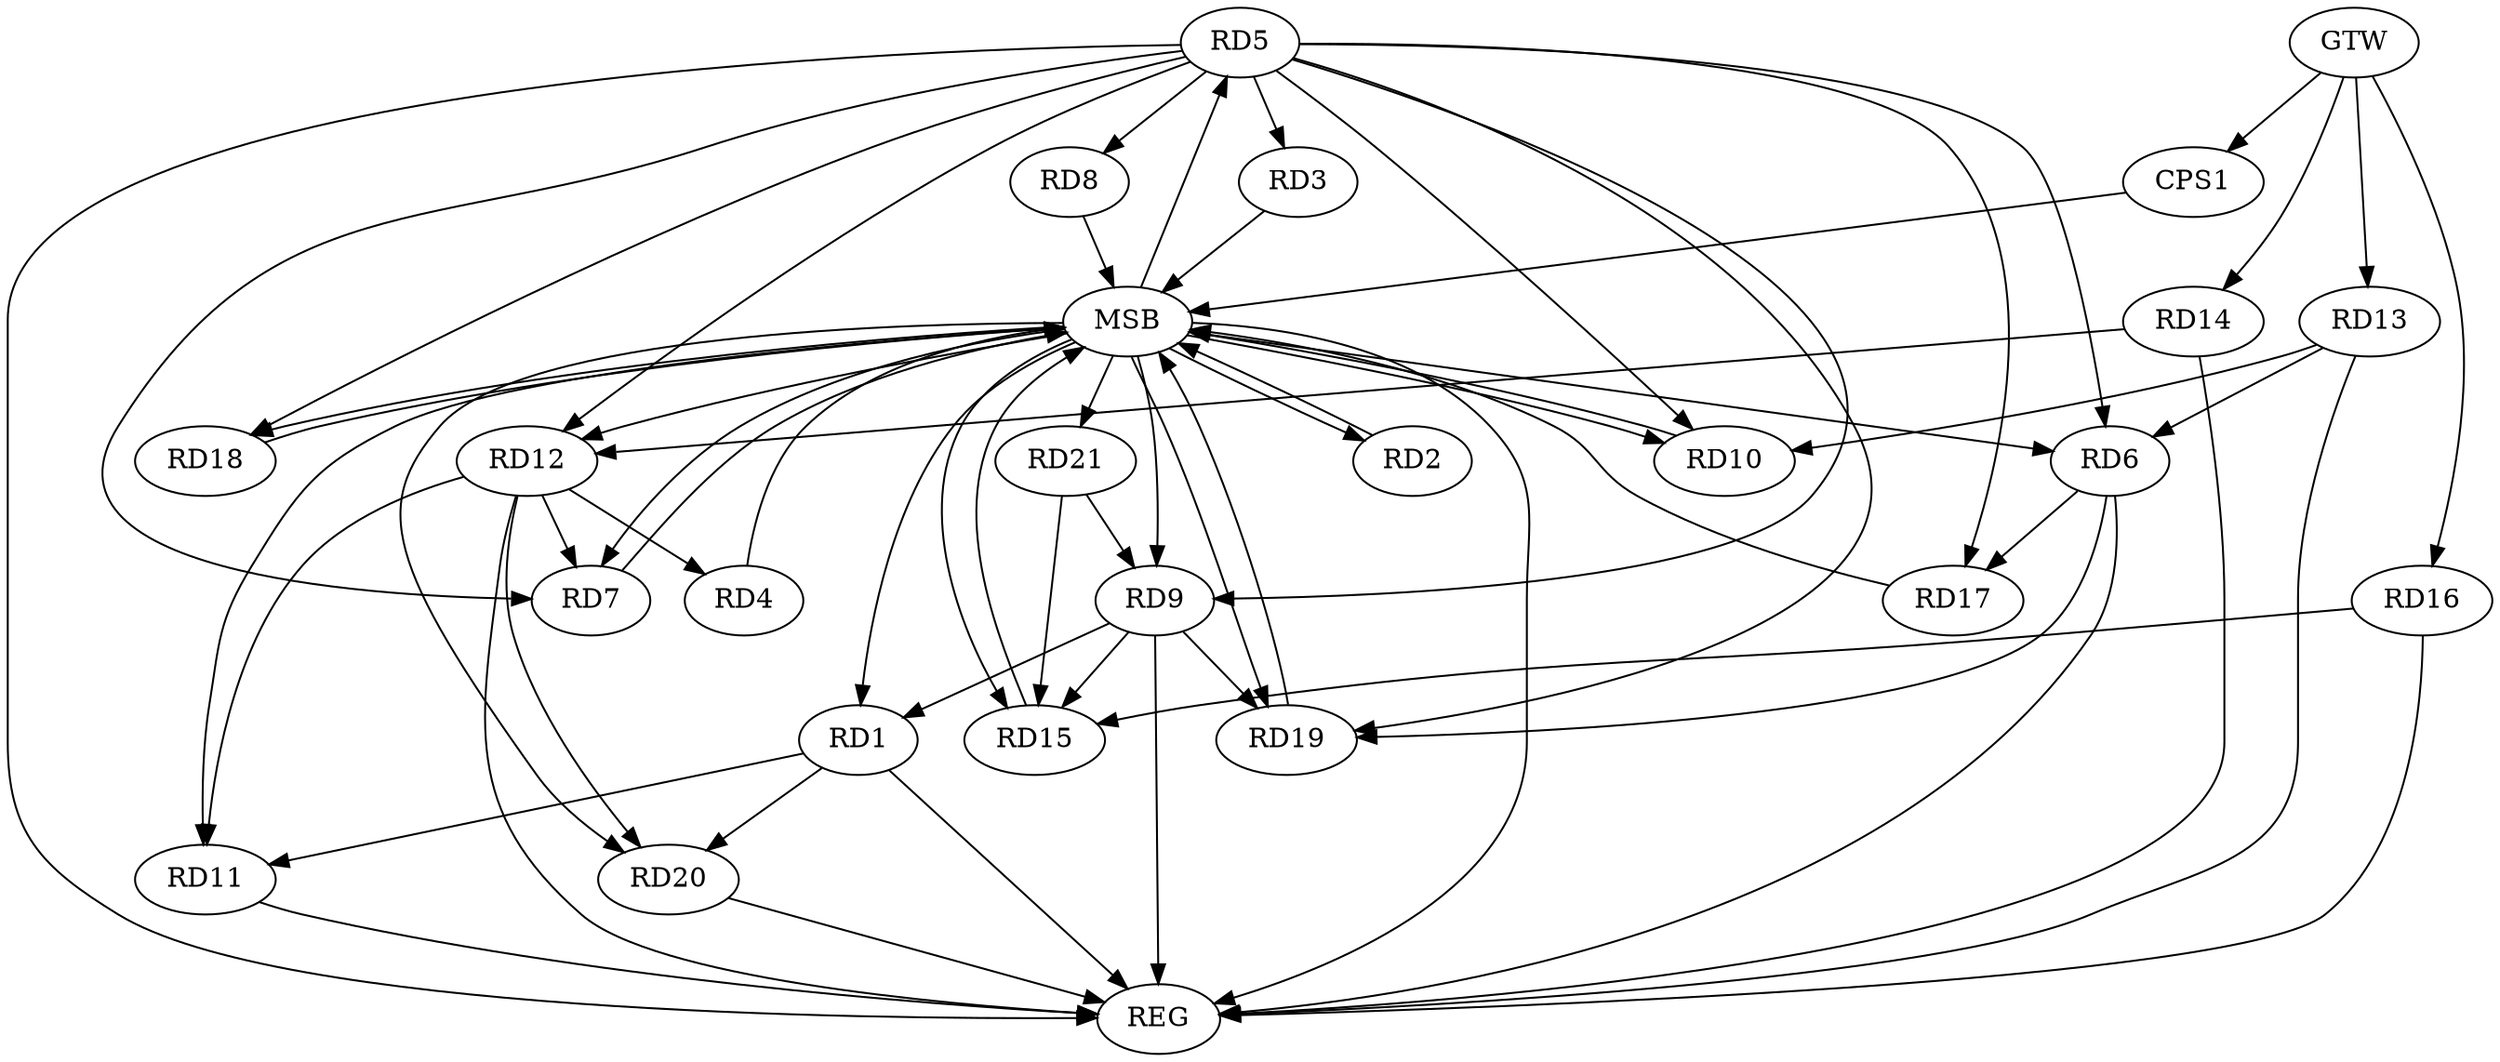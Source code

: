 strict digraph G {
  RD1 [ label="RD1" ];
  RD2 [ label="RD2" ];
  RD3 [ label="RD3" ];
  RD4 [ label="RD4" ];
  RD5 [ label="RD5" ];
  RD6 [ label="RD6" ];
  RD7 [ label="RD7" ];
  RD8 [ label="RD8" ];
  RD9 [ label="RD9" ];
  RD10 [ label="RD10" ];
  RD11 [ label="RD11" ];
  RD12 [ label="RD12" ];
  RD13 [ label="RD13" ];
  RD14 [ label="RD14" ];
  RD15 [ label="RD15" ];
  RD16 [ label="RD16" ];
  RD17 [ label="RD17" ];
  RD18 [ label="RD18" ];
  RD19 [ label="RD19" ];
  RD20 [ label="RD20" ];
  RD21 [ label="RD21" ];
  CPS1 [ label="CPS1" ];
  GTW [ label="GTW" ];
  REG [ label="REG" ];
  MSB [ label="MSB" ];
  RD9 -> RD1;
  RD1 -> RD11;
  RD1 -> RD20;
  RD12 -> RD4;
  RD5 -> RD7;
  RD5 -> RD9;
  RD5 -> RD12;
  RD5 -> RD18;
  RD13 -> RD6;
  RD6 -> RD17;
  RD6 -> RD19;
  RD12 -> RD7;
  RD9 -> RD15;
  RD9 -> RD19;
  RD21 -> RD9;
  RD13 -> RD10;
  RD12 -> RD11;
  RD14 -> RD12;
  RD12 -> RD20;
  RD16 -> RD15;
  RD21 -> RD15;
  GTW -> RD13;
  GTW -> RD14;
  GTW -> RD16;
  GTW -> CPS1;
  RD1 -> REG;
  RD5 -> REG;
  RD6 -> REG;
  RD9 -> REG;
  RD11 -> REG;
  RD12 -> REG;
  RD13 -> REG;
  RD14 -> REG;
  RD16 -> REG;
  RD20 -> REG;
  RD2 -> MSB;
  MSB -> RD18;
  MSB -> REG;
  RD3 -> MSB;
  MSB -> RD10;
  MSB -> RD20;
  RD4 -> MSB;
  MSB -> RD6;
  MSB -> RD9;
  MSB -> RD12;
  RD7 -> MSB;
  MSB -> RD11;
  MSB -> RD19;
  RD8 -> MSB;
  MSB -> RD2;
  RD10 -> MSB;
  RD15 -> MSB;
  MSB -> RD1;
  RD17 -> MSB;
  RD18 -> MSB;
  MSB -> RD7;
  MSB -> RD15;
  RD19 -> MSB;
  CPS1 -> MSB;
  MSB -> RD21;
  MSB -> RD5;
  RD5 -> RD6;
  RD5 -> RD10;
  RD5 -> RD19;
  RD5 -> RD8;
  RD5 -> RD17;
  RD5 -> RD3;
}
